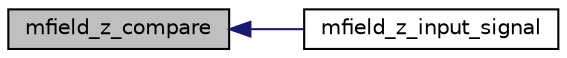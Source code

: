 digraph "mfield_z_compare"
{
 // INTERACTIVE_SVG=YES
  edge [fontname="Helvetica",fontsize="10",labelfontname="Helvetica",labelfontsize="10"];
  node [fontname="Helvetica",fontsize="10",shape=record];
  rankdir="LR";
  Node1 [label="mfield_z_compare",height=0.2,width=0.4,color="black", fillcolor="grey75", style="filled", fontcolor="black"];
  Node1 -> Node2 [dir="back",color="midnightblue",fontsize="10",style="solid",fontname="Helvetica"];
  Node2 [label="mfield_z_input_signal",height=0.2,width=0.4,color="black", fillcolor="white", style="filled",URL="$d6/d2d/a00047.html#a30e963041fabe45400803a40cc920b85",tooltip="Claculate. "];
}
